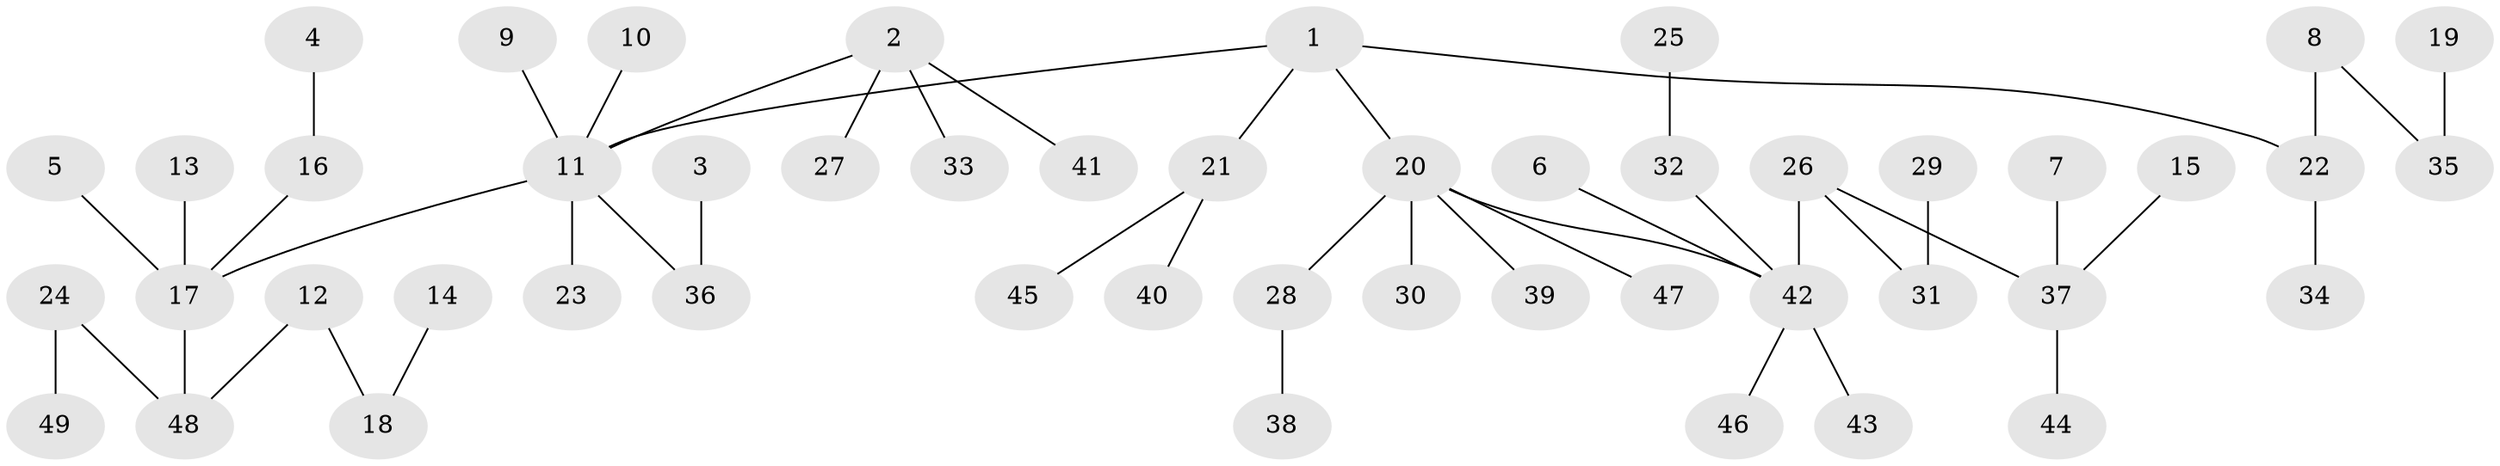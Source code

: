 // original degree distribution, {5: 0.041237113402061855, 8: 0.010309278350515464, 6: 0.010309278350515464, 4: 0.061855670103092786, 2: 0.17525773195876287, 3: 0.13402061855670103, 1: 0.5567010309278351, 7: 0.010309278350515464}
// Generated by graph-tools (version 1.1) at 2025/50/03/09/25 03:50:19]
// undirected, 49 vertices, 48 edges
graph export_dot {
graph [start="1"]
  node [color=gray90,style=filled];
  1;
  2;
  3;
  4;
  5;
  6;
  7;
  8;
  9;
  10;
  11;
  12;
  13;
  14;
  15;
  16;
  17;
  18;
  19;
  20;
  21;
  22;
  23;
  24;
  25;
  26;
  27;
  28;
  29;
  30;
  31;
  32;
  33;
  34;
  35;
  36;
  37;
  38;
  39;
  40;
  41;
  42;
  43;
  44;
  45;
  46;
  47;
  48;
  49;
  1 -- 11 [weight=1.0];
  1 -- 20 [weight=1.0];
  1 -- 21 [weight=1.0];
  1 -- 22 [weight=1.0];
  2 -- 11 [weight=1.0];
  2 -- 27 [weight=1.0];
  2 -- 33 [weight=1.0];
  2 -- 41 [weight=1.0];
  3 -- 36 [weight=1.0];
  4 -- 16 [weight=1.0];
  5 -- 17 [weight=1.0];
  6 -- 42 [weight=1.0];
  7 -- 37 [weight=1.0];
  8 -- 22 [weight=1.0];
  8 -- 35 [weight=1.0];
  9 -- 11 [weight=1.0];
  10 -- 11 [weight=1.0];
  11 -- 17 [weight=1.0];
  11 -- 23 [weight=1.0];
  11 -- 36 [weight=1.0];
  12 -- 18 [weight=1.0];
  12 -- 48 [weight=1.0];
  13 -- 17 [weight=1.0];
  14 -- 18 [weight=1.0];
  15 -- 37 [weight=1.0];
  16 -- 17 [weight=1.0];
  17 -- 48 [weight=1.0];
  19 -- 35 [weight=1.0];
  20 -- 28 [weight=1.0];
  20 -- 30 [weight=1.0];
  20 -- 39 [weight=1.0];
  20 -- 42 [weight=1.0];
  20 -- 47 [weight=1.0];
  21 -- 40 [weight=1.0];
  21 -- 45 [weight=1.0];
  22 -- 34 [weight=1.0];
  24 -- 48 [weight=1.0];
  24 -- 49 [weight=1.0];
  25 -- 32 [weight=1.0];
  26 -- 31 [weight=1.0];
  26 -- 37 [weight=1.0];
  26 -- 42 [weight=1.0];
  28 -- 38 [weight=1.0];
  29 -- 31 [weight=1.0];
  32 -- 42 [weight=1.0];
  37 -- 44 [weight=1.0];
  42 -- 43 [weight=1.0];
  42 -- 46 [weight=1.0];
}
